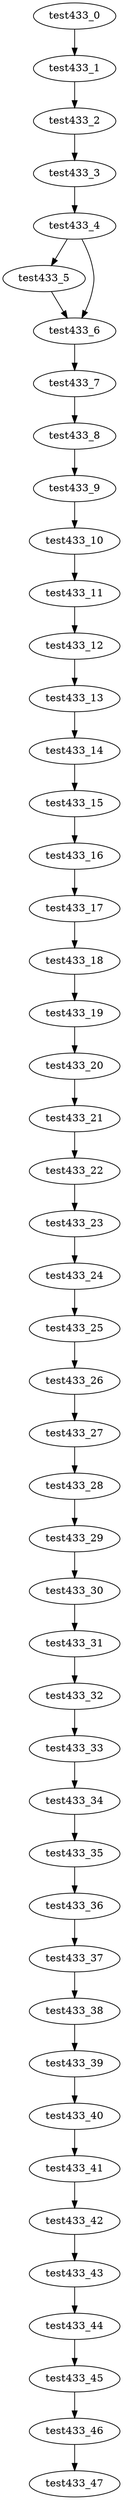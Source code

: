 digraph G {
test433_0->test433_1;
test433_1->test433_2;
test433_2->test433_3;
test433_3->test433_4;
test433_4->test433_5;
test433_4->test433_6;
test433_5->test433_6;
test433_6->test433_7;
test433_7->test433_8;
test433_8->test433_9;
test433_9->test433_10;
test433_10->test433_11;
test433_11->test433_12;
test433_12->test433_13;
test433_13->test433_14;
test433_14->test433_15;
test433_15->test433_16;
test433_16->test433_17;
test433_17->test433_18;
test433_18->test433_19;
test433_19->test433_20;
test433_20->test433_21;
test433_21->test433_22;
test433_22->test433_23;
test433_23->test433_24;
test433_24->test433_25;
test433_25->test433_26;
test433_26->test433_27;
test433_27->test433_28;
test433_28->test433_29;
test433_29->test433_30;
test433_30->test433_31;
test433_31->test433_32;
test433_32->test433_33;
test433_33->test433_34;
test433_34->test433_35;
test433_35->test433_36;
test433_36->test433_37;
test433_37->test433_38;
test433_38->test433_39;
test433_39->test433_40;
test433_40->test433_41;
test433_41->test433_42;
test433_42->test433_43;
test433_43->test433_44;
test433_44->test433_45;
test433_45->test433_46;
test433_46->test433_47;

}
